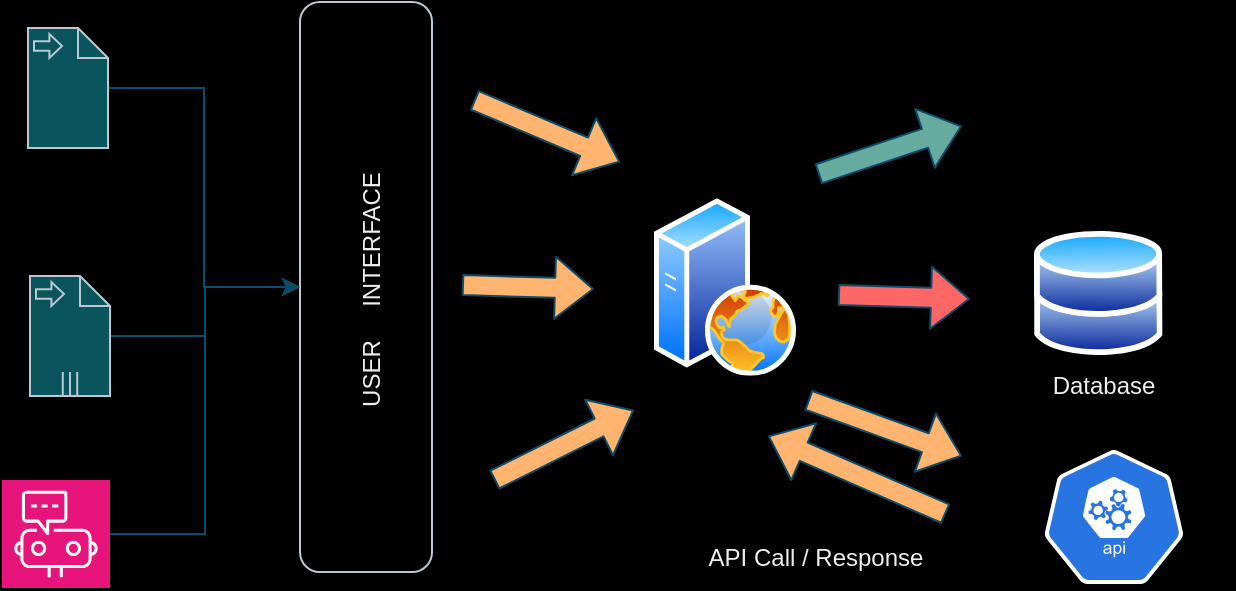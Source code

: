 <mxfile version="21.7.5" type="github">
  <diagram id="R2lEEEUBdFMjLlhIrx00" name="Page-1">
    <mxGraphModel dx="1450" dy="534" grid="0" gridSize="10" guides="1" tooltips="1" connect="1" arrows="1" fold="1" page="0" pageScale="1" pageWidth="850" pageHeight="1100" background="#000000" math="0" shadow="0" extFonts="Permanent Marker^https://fonts.googleapis.com/css?family=Permanent+Marker">
      <root>
        <mxCell id="0" />
        <mxCell id="1" parent="0" />
        <mxCell id="VVHe85yRqkpbYpFj-K9v-1" value="" style="image;aspect=fixed;perimeter=ellipsePerimeter;html=1;align=center;shadow=0;dashed=0;spacingTop=3;image=img/lib/active_directory/databases.svg;rounded=1;labelBackgroundColor=none;fillColor=#09555B;strokeColor=#BAC8D3;fontColor=#EEEEEE;" vertex="1" parent="1">
          <mxGeometry x="497" y="122" width="64.29" height="63" as="geometry" />
        </mxCell>
        <mxCell id="VVHe85yRqkpbYpFj-K9v-11" value="" style="edgeStyle=orthogonalEdgeStyle;rounded=0;orthogonalLoop=1;jettySize=auto;html=1;strokeColor=#0B4D6A;" edge="1" parent="1" source="VVHe85yRqkpbYpFj-K9v-2" target="VVHe85yRqkpbYpFj-K9v-6">
          <mxGeometry relative="1" as="geometry" />
        </mxCell>
        <mxCell id="VVHe85yRqkpbYpFj-K9v-2" value="" style="shape=mxgraph.bpmn.data;labelPosition=center;verticalLabelPosition=bottom;align=center;verticalAlign=top;size=15;html=1;bpmnTransferType=input;rounded=1;labelBackgroundColor=none;fillColor=#09555B;strokeColor=#BAC8D3;fontColor=#EEEEEE;" vertex="1" parent="1">
          <mxGeometry x="-6" y="21" width="40" height="60" as="geometry" />
        </mxCell>
        <mxCell id="VVHe85yRqkpbYpFj-K9v-10" value="" style="edgeStyle=orthogonalEdgeStyle;rounded=0;orthogonalLoop=1;jettySize=auto;html=1;strokeColor=#0B4D6A;" edge="1" parent="1" source="VVHe85yRqkpbYpFj-K9v-4" target="VVHe85yRqkpbYpFj-K9v-6">
          <mxGeometry relative="1" as="geometry" />
        </mxCell>
        <mxCell id="VVHe85yRqkpbYpFj-K9v-4" value="" style="shape=mxgraph.bpmn.data;labelPosition=center;verticalLabelPosition=bottom;align=center;verticalAlign=top;size=15;html=1;bpmnTransferType=input;isCollection=1;rounded=1;labelBackgroundColor=none;fillColor=#09555B;strokeColor=#BAC8D3;fontColor=#EEEEEE;" vertex="1" parent="1">
          <mxGeometry x="-5" y="145" width="40" height="60" as="geometry" />
        </mxCell>
        <mxCell id="VVHe85yRqkpbYpFj-K9v-5" value="" style="image;aspect=fixed;perimeter=ellipsePerimeter;html=1;align=center;shadow=0;dashed=0;spacingTop=3;image=img/lib/active_directory/web_server.svg;rounded=1;labelBackgroundColor=none;fillColor=#09555B;strokeColor=#BAC8D3;fontColor=#EEEEEE;" vertex="1" parent="1">
          <mxGeometry x="307" y="106.13" width="71" height="88.75" as="geometry" />
        </mxCell>
        <mxCell id="VVHe85yRqkpbYpFj-K9v-6" value="" style="rounded=1;whiteSpace=wrap;html=1;strokeColor=#BAC8D3;fillColor=none;labelBackgroundColor=none;fontColor=#EEEEEE;" vertex="1" parent="1">
          <mxGeometry x="130" y="8" width="66" height="285" as="geometry" />
        </mxCell>
        <mxCell id="VVHe85yRqkpbYpFj-K9v-7" value="" style="shape=flexArrow;endArrow=classic;html=1;rounded=1;strokeColor=#0B4D6A;fillColor=#FFB570;" edge="1" parent="1">
          <mxGeometry width="50" height="50" relative="1" as="geometry">
            <mxPoint x="211" y="149.5" as="sourcePoint" />
            <mxPoint x="277" y="151.5" as="targetPoint" />
          </mxGeometry>
        </mxCell>
        <mxCell id="VVHe85yRqkpbYpFj-K9v-9" value="" style="edgeStyle=orthogonalEdgeStyle;rounded=0;orthogonalLoop=1;jettySize=auto;html=1;strokeColor=#0B4D6A;" edge="1" parent="1" source="VVHe85yRqkpbYpFj-K9v-8" target="VVHe85yRqkpbYpFj-K9v-6">
          <mxGeometry relative="1" as="geometry" />
        </mxCell>
        <mxCell id="VVHe85yRqkpbYpFj-K9v-8" value="" style="sketch=0;points=[[0,0,0],[0.25,0,0],[0.5,0,0],[0.75,0,0],[1,0,0],[0,1,0],[0.25,1,0],[0.5,1,0],[0.75,1,0],[1,1,0],[0,0.25,0],[0,0.5,0],[0,0.75,0],[1,0.25,0],[1,0.5,0],[1,0.75,0]];points=[[0,0,0],[0.25,0,0],[0.5,0,0],[0.75,0,0],[1,0,0],[0,1,0],[0.25,1,0],[0.5,1,0],[0.75,1,0],[1,1,0],[0,0.25,0],[0,0.5,0],[0,0.75,0],[1,0.25,0],[1,0.5,0],[1,0.75,0]];outlineConnect=0;fontColor=#232F3E;fillColor=#E7157B;strokeColor=#ffffff;dashed=0;verticalLabelPosition=bottom;verticalAlign=top;align=center;html=1;fontSize=12;fontStyle=0;aspect=fixed;shape=mxgraph.aws4.resourceIcon;resIcon=mxgraph.aws4.chatbot;" vertex="1" parent="1">
          <mxGeometry x="-19" y="247" width="54" height="54" as="geometry" />
        </mxCell>
        <mxCell id="VVHe85yRqkpbYpFj-K9v-13" value="" style="shape=flexArrow;endArrow=classic;html=1;rounded=1;strokeColor=#0B4D6A;fillColor=#FFB570;" edge="1" parent="1">
          <mxGeometry width="50" height="50" relative="1" as="geometry">
            <mxPoint x="217" y="57" as="sourcePoint" />
            <mxPoint x="290" y="88" as="targetPoint" />
          </mxGeometry>
        </mxCell>
        <mxCell id="VVHe85yRqkpbYpFj-K9v-14" value="" style="shape=flexArrow;endArrow=classic;html=1;rounded=1;strokeColor=#0B4D6A;fillColor=#FFB570;" edge="1" parent="1">
          <mxGeometry width="50" height="50" relative="1" as="geometry">
            <mxPoint x="227" y="247" as="sourcePoint" />
            <mxPoint x="297" y="212" as="targetPoint" />
          </mxGeometry>
        </mxCell>
        <mxCell id="VVHe85yRqkpbYpFj-K9v-15" value="" style="shape=flexArrow;endArrow=classic;html=1;rounded=1;strokeColor=#0B4D6A;fillColor=#FF6666;" edge="1" parent="1">
          <mxGeometry width="50" height="50" relative="1" as="geometry">
            <mxPoint x="399" y="154.5" as="sourcePoint" />
            <mxPoint x="465" y="156.5" as="targetPoint" />
          </mxGeometry>
        </mxCell>
        <mxCell id="VVHe85yRqkpbYpFj-K9v-16" value="" style="shape=flexArrow;endArrow=classic;html=1;rounded=1;strokeColor=#0B4D6A;fillColor=#67AB9F;" edge="1" parent="1">
          <mxGeometry width="50" height="50" relative="1" as="geometry">
            <mxPoint x="389" y="94" as="sourcePoint" />
            <mxPoint x="461" y="70" as="targetPoint" />
          </mxGeometry>
        </mxCell>
        <mxCell id="VVHe85yRqkpbYpFj-K9v-17" value="" style="shape=flexArrow;endArrow=classic;html=1;rounded=1;strokeColor=#0B4D6A;fillColor=#FFB570;" edge="1" parent="1">
          <mxGeometry width="50" height="50" relative="1" as="geometry">
            <mxPoint x="384" y="207" as="sourcePoint" />
            <mxPoint x="461" y="235" as="targetPoint" />
          </mxGeometry>
        </mxCell>
        <mxCell id="VVHe85yRqkpbYpFj-K9v-18" value="" style="sketch=0;html=1;dashed=0;whitespace=wrap;fillColor=#2875E2;strokeColor=#ffffff;points=[[0.005,0.63,0],[0.1,0.2,0],[0.9,0.2,0],[0.5,0,0],[0.995,0.63,0],[0.72,0.99,0],[0.5,1,0],[0.28,0.99,0]];verticalLabelPosition=bottom;align=center;verticalAlign=top;shape=mxgraph.kubernetes.icon;prIcon=api;fontColor=#EEEEEE;" vertex="1" parent="1">
          <mxGeometry x="497" y="232" width="80" height="67" as="geometry" />
        </mxCell>
        <mxCell id="VVHe85yRqkpbYpFj-K9v-21" value="" style="shape=flexArrow;endArrow=classic;html=1;rounded=1;strokeColor=#0B4D6A;fillColor=#FFB570;" edge="1" parent="1">
          <mxGeometry width="50" height="50" relative="1" as="geometry">
            <mxPoint x="453" y="264" as="sourcePoint" />
            <mxPoint x="364" y="225" as="targetPoint" />
          </mxGeometry>
        </mxCell>
        <mxCell id="VVHe85yRqkpbYpFj-K9v-22" value="API Call / Response" style="text;strokeColor=none;align=center;fillColor=none;html=1;verticalAlign=middle;whiteSpace=wrap;rounded=0;fontColor=#EEEEEE;" vertex="1" parent="1">
          <mxGeometry x="323" y="271" width="130" height="30" as="geometry" />
        </mxCell>
        <mxCell id="VVHe85yRqkpbYpFj-K9v-23" value="Database" style="text;strokeColor=none;align=center;fillColor=none;html=1;verticalAlign=middle;whiteSpace=wrap;rounded=0;fontColor=#EEEEEE;" vertex="1" parent="1">
          <mxGeometry x="467" y="185" width="130" height="30" as="geometry" />
        </mxCell>
        <mxCell id="VVHe85yRqkpbYpFj-K9v-24" value="USER&amp;nbsp; &amp;nbsp; &amp;nbsp;INTERFACE" style="text;strokeColor=none;align=center;fillColor=none;html=1;verticalAlign=middle;whiteSpace=wrap;rounded=0;fontColor=#EEEEEE;rotation=-90;" vertex="1" parent="1">
          <mxGeometry x="55.75" y="137.25" width="220.5" height="30" as="geometry" />
        </mxCell>
      </root>
    </mxGraphModel>
  </diagram>
</mxfile>
